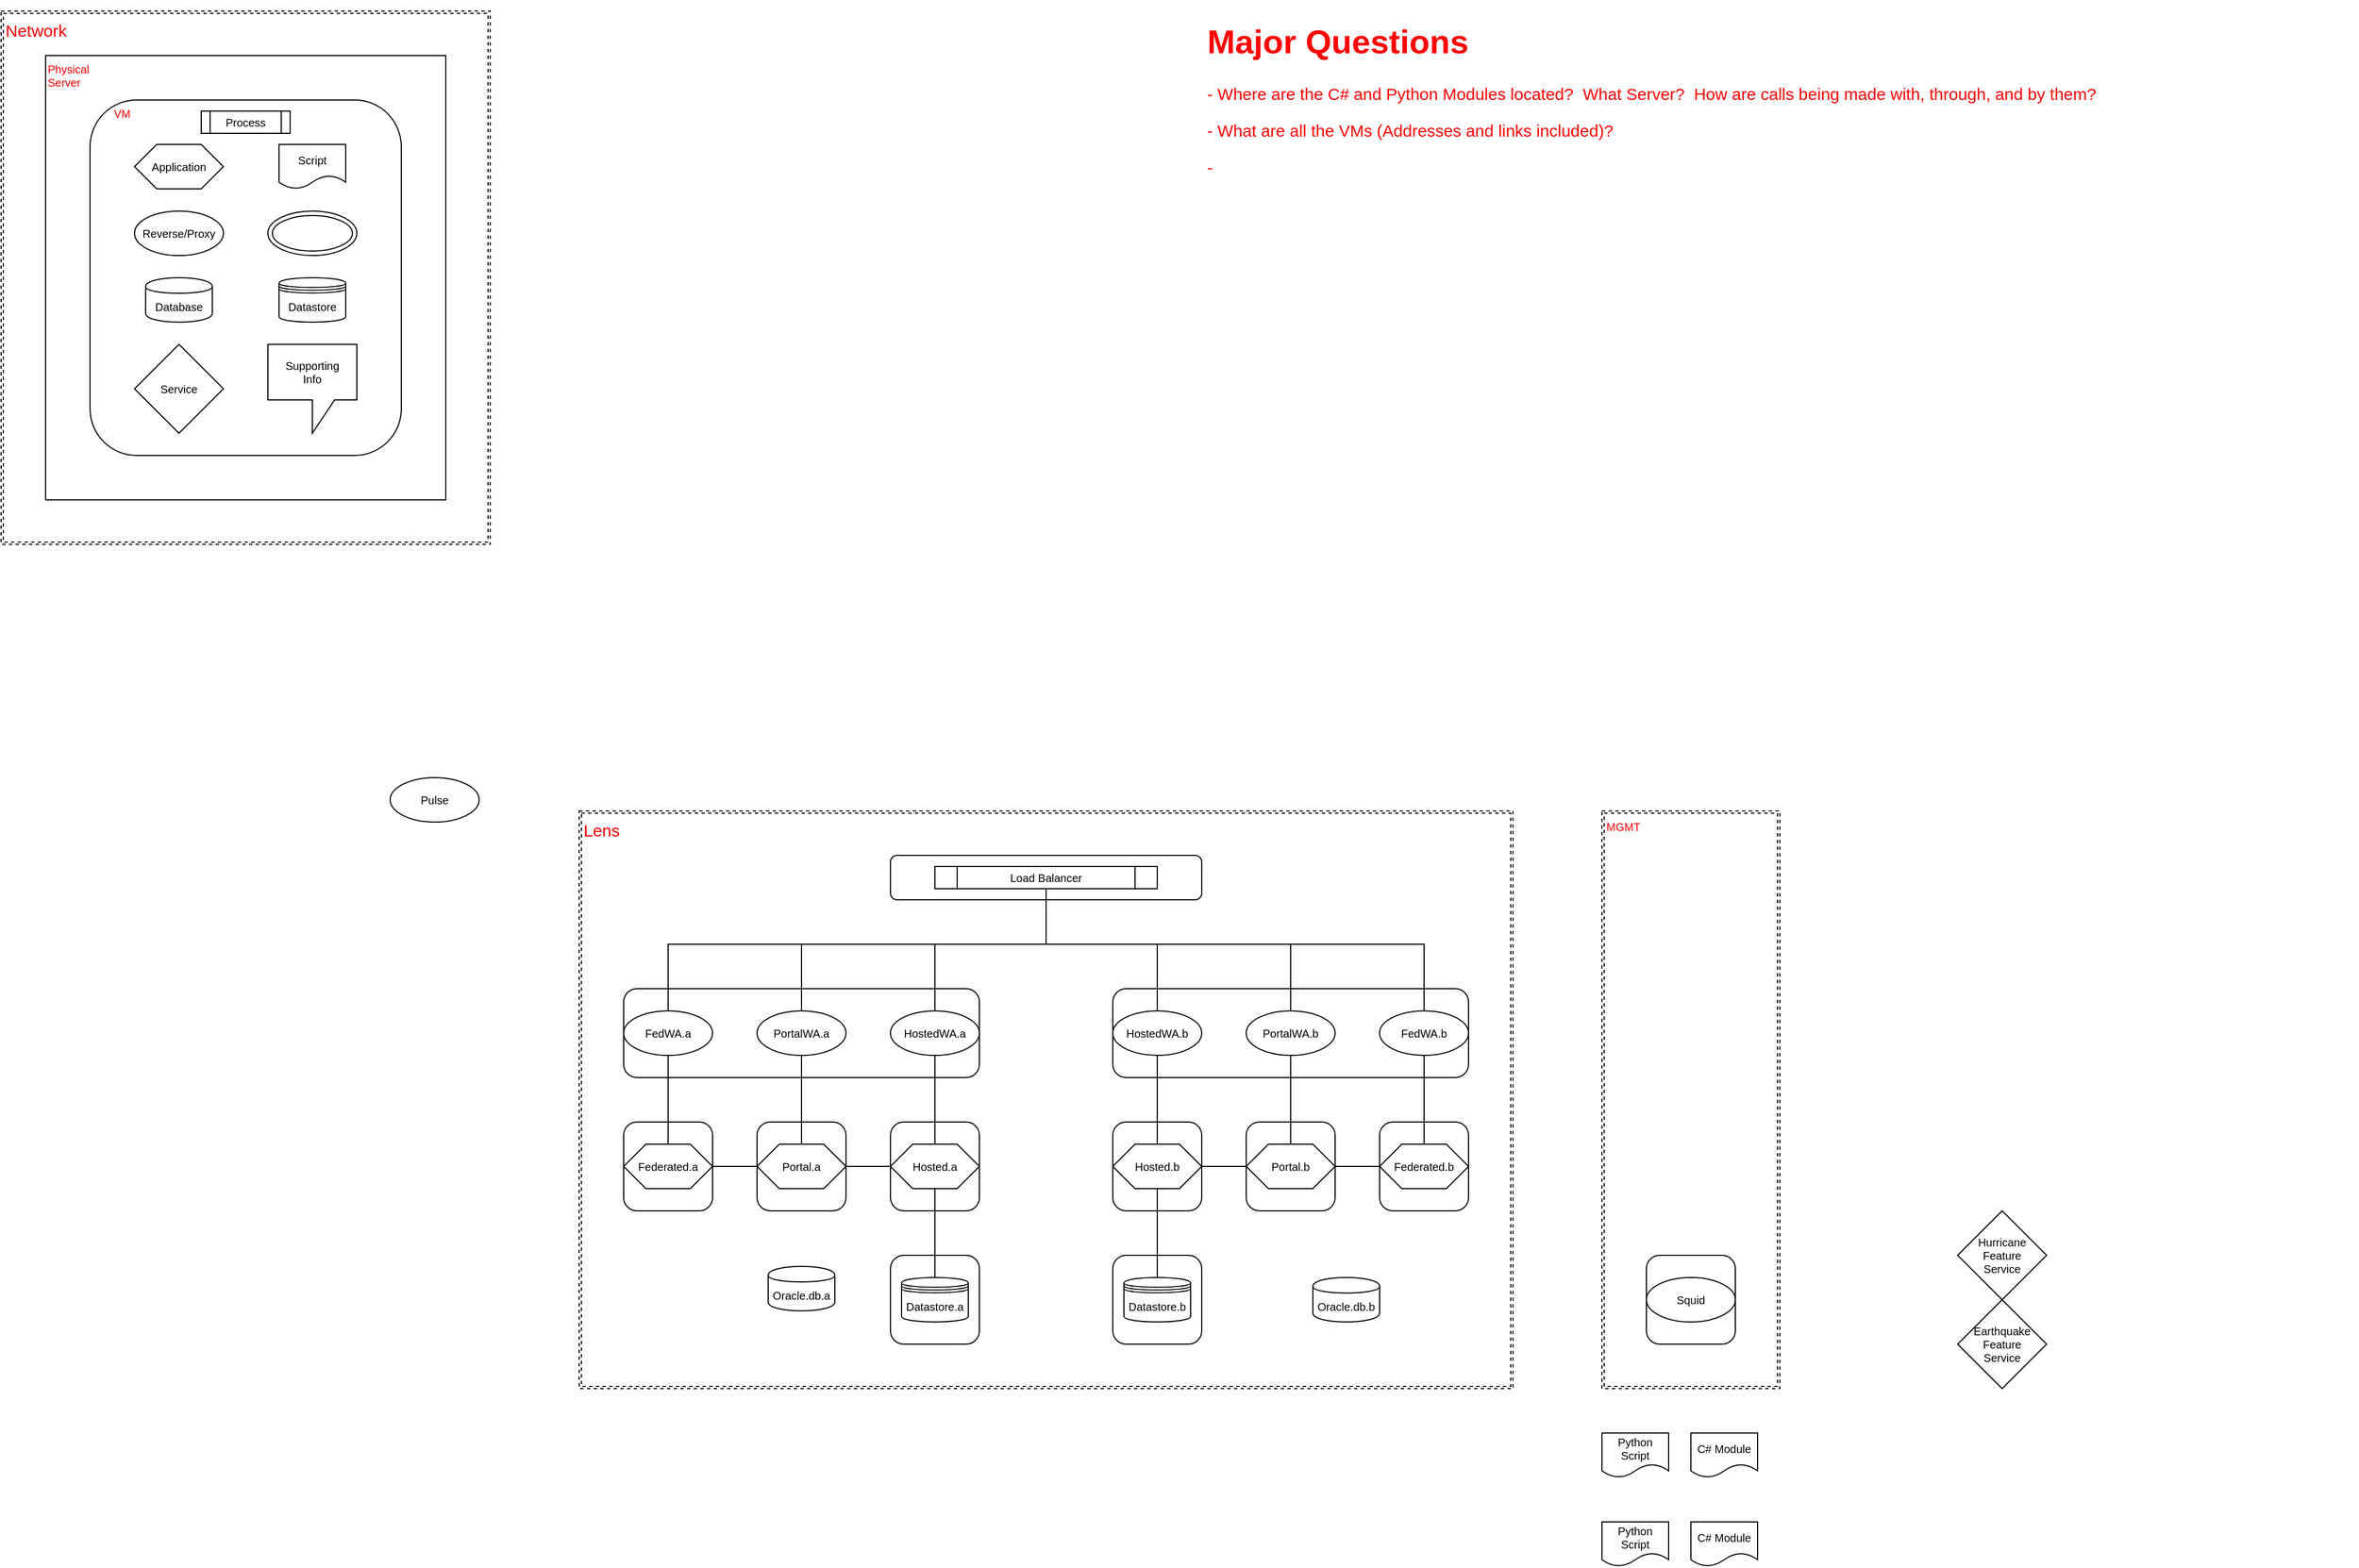 <mxfile version="12.5.1" type="github">
  <diagram id="RrptMt3UVPA0-fgu4y3d" name="Page-1">
    <mxGraphModel dx="2575" dy="1853" grid="1" gridSize="10" guides="1" tooltips="1" connect="1" arrows="1" fold="1" page="1" pageScale="1" pageWidth="2200" pageHeight="2200" math="0" shadow="0">
      <root>
        <mxCell id="0"/>
        <mxCell id="1" parent="0"/>
        <mxCell id="AnNf2u-RFWLlp_xf4QVU-145" value="&lt;font style=&quot;font-size: 15px&quot;&gt;Network&lt;/font&gt;" style="shape=ext;double=1;rounded=0;whiteSpace=wrap;html=1;fontSize=15;dashed=1;strokeColor=#000000;fillColor=none;align=left;verticalAlign=top;horizontal=1;fontColor=#FF0000;" vertex="1" parent="1">
          <mxGeometry x="40" y="40" width="440" height="480" as="geometry"/>
        </mxCell>
        <mxCell id="AnNf2u-RFWLlp_xf4QVU-51" value="Physical&lt;br&gt;Server" style="rounded=0;whiteSpace=wrap;html=1;strokeColor=#000000;fontSize=10;fillColor=none;align=left;verticalAlign=top;horizontal=1;fontColor=#FF0000;" vertex="1" parent="1">
          <mxGeometry x="80" y="80" width="360" height="400" as="geometry"/>
        </mxCell>
        <mxCell id="AnNf2u-RFWLlp_xf4QVU-57" value="&amp;nbsp; &amp;nbsp; &amp;nbsp; &amp;nbsp;VM" style="rounded=1;whiteSpace=wrap;html=1;strokeColor=#000000;fontSize=10;fillColor=none;align=left;verticalAlign=top;horizontal=1;fontColor=#FF0000;" vertex="1" parent="1">
          <mxGeometry x="120" y="120" width="280" height="320" as="geometry"/>
        </mxCell>
        <mxCell id="AnNf2u-RFWLlp_xf4QVU-124" value="VM" style="rounded=1;whiteSpace=wrap;html=1;strokeColor=#000000;fontSize=10;" vertex="1" parent="1">
          <mxGeometry x="1520" y="1160" width="80" height="80" as="geometry"/>
        </mxCell>
        <mxCell id="AnNf2u-RFWLlp_xf4QVU-115" value="&lt;font style=&quot;font-size: 15px&quot; color=&quot;#ff0000&quot;&gt;Lens&lt;/font&gt;" style="shape=ext;double=1;rounded=0;whiteSpace=wrap;html=1;fontSize=15;dashed=1;strokeColor=#000000;fillColor=none;align=left;verticalAlign=top;" vertex="1" parent="1">
          <mxGeometry x="560" y="760" width="840" height="520" as="geometry"/>
        </mxCell>
        <mxCell id="AnNf2u-RFWLlp_xf4QVU-114" value="VM" style="rounded=1;whiteSpace=wrap;html=1;strokeColor=#000000;fontSize=10;" vertex="1" parent="1">
          <mxGeometry x="840" y="800" width="280" height="40" as="geometry"/>
        </mxCell>
        <mxCell id="0sa8Q4lDrQcxCernjeHR-12" value="Load Balancer" style="shape=process;whiteSpace=wrap;html=1;backgroundOutline=1;verticalAlign=middle;fontSize=10;" parent="1" vertex="1">
          <mxGeometry x="880" y="810" width="200" height="20" as="geometry"/>
        </mxCell>
        <mxCell id="AnNf2u-RFWLlp_xf4QVU-35" value="Reverse/Proxy" style="ellipse;whiteSpace=wrap;html=1;fontSize=10;" vertex="1" parent="1">
          <mxGeometry x="160" y="220" width="80" height="40" as="geometry"/>
        </mxCell>
        <mxCell id="AnNf2u-RFWLlp_xf4QVU-45" value="Database" style="shape=cylinder;whiteSpace=wrap;html=1;boundedLbl=1;backgroundOutline=1;fontSize=10;" vertex="1" parent="1">
          <mxGeometry x="170" y="280" width="60" height="40" as="geometry"/>
        </mxCell>
        <mxCell id="AnNf2u-RFWLlp_xf4QVU-46" value="Datastore" style="shape=datastore;whiteSpace=wrap;html=1;fontSize=10;" vertex="1" parent="1">
          <mxGeometry x="290" y="280" width="60" height="40" as="geometry"/>
        </mxCell>
        <mxCell id="AnNf2u-RFWLlp_xf4QVU-47" value="MGMT" style="shape=ext;double=1;rounded=0;whiteSpace=wrap;html=1;fontSize=10;dashed=1;strokeColor=#000000;fillColor=none;align=left;verticalAlign=top;fontColor=#FF0000;" vertex="1" parent="1">
          <mxGeometry x="1480" y="760" width="160" height="520" as="geometry"/>
        </mxCell>
        <mxCell id="AnNf2u-RFWLlp_xf4QVU-48" value="Script" style="shape=document;whiteSpace=wrap;html=1;boundedLbl=1;fontSize=10;" vertex="1" parent="1">
          <mxGeometry x="290" y="160" width="60" height="40" as="geometry"/>
        </mxCell>
        <mxCell id="AnNf2u-RFWLlp_xf4QVU-49" value="Process" style="shape=process;whiteSpace=wrap;html=1;backgroundOutline=1;fontSize=10;" vertex="1" parent="1">
          <mxGeometry x="220" y="130" width="80" height="20" as="geometry"/>
        </mxCell>
        <mxCell id="AnNf2u-RFWLlp_xf4QVU-53" value="Application" style="shape=hexagon;perimeter=hexagonPerimeter2;whiteSpace=wrap;html=1;strokeColor=#000000;fontSize=10;" vertex="1" parent="1">
          <mxGeometry x="160" y="160" width="80" height="40" as="geometry"/>
        </mxCell>
        <mxCell id="AnNf2u-RFWLlp_xf4QVU-55" value="Service" style="rhombus;whiteSpace=wrap;html=1;strokeColor=#000000;fontSize=10;" vertex="1" parent="1">
          <mxGeometry x="160" y="340" width="80" height="80" as="geometry"/>
        </mxCell>
        <mxCell id="AnNf2u-RFWLlp_xf4QVU-76" style="edgeStyle=orthogonalEdgeStyle;rounded=0;orthogonalLoop=1;jettySize=auto;html=1;exitX=0;exitY=0.5;exitDx=0;exitDy=0;entryX=1;entryY=0.5;entryDx=0;entryDy=0;endArrow=none;endFill=0;fontSize=10;" edge="1" parent="1" source="AnNf2u-RFWLlp_xf4QVU-60" target="AnNf2u-RFWLlp_xf4QVU-59">
          <mxGeometry relative="1" as="geometry"/>
        </mxCell>
        <mxCell id="AnNf2u-RFWLlp_xf4QVU-68" value="VM" style="rounded=1;whiteSpace=wrap;html=1;strokeColor=#000000;fontSize=10;" vertex="1" parent="1">
          <mxGeometry x="600" y="920" width="320" height="80" as="geometry"/>
        </mxCell>
        <mxCell id="AnNf2u-RFWLlp_xf4QVU-77" value="" style="group" vertex="1" connectable="0" parent="1">
          <mxGeometry x="840" y="940" width="80" height="280" as="geometry"/>
        </mxCell>
        <mxCell id="AnNf2u-RFWLlp_xf4QVU-64" value="VM" style="rounded=1;whiteSpace=wrap;html=1;strokeColor=#000000;fontSize=10;" vertex="1" parent="AnNf2u-RFWLlp_xf4QVU-77">
          <mxGeometry y="100" width="80" height="80" as="geometry"/>
        </mxCell>
        <mxCell id="AnNf2u-RFWLlp_xf4QVU-60" value="Hosted.a" style="shape=hexagon;perimeter=hexagonPerimeter2;whiteSpace=wrap;html=1;strokeColor=#000000;fontSize=10;" vertex="1" parent="AnNf2u-RFWLlp_xf4QVU-77">
          <mxGeometry y="120" width="80" height="40" as="geometry"/>
        </mxCell>
        <mxCell id="AnNf2u-RFWLlp_xf4QVU-66" value="VM" style="rounded=1;whiteSpace=wrap;html=1;strokeColor=#000000;fontSize=10;" vertex="1" parent="AnNf2u-RFWLlp_xf4QVU-77">
          <mxGeometry y="220" width="80" height="80" as="geometry"/>
        </mxCell>
        <mxCell id="AnNf2u-RFWLlp_xf4QVU-67" value="Datastore.a" style="shape=datastore;whiteSpace=wrap;html=1;fontSize=10;" vertex="1" parent="AnNf2u-RFWLlp_xf4QVU-77">
          <mxGeometry x="10" y="240" width="60" height="40" as="geometry"/>
        </mxCell>
        <mxCell id="AnNf2u-RFWLlp_xf4QVU-73" style="edgeStyle=orthogonalEdgeStyle;rounded=0;orthogonalLoop=1;jettySize=auto;html=1;endArrow=none;endFill=0;fontSize=10;" edge="1" parent="AnNf2u-RFWLlp_xf4QVU-77" source="AnNf2u-RFWLlp_xf4QVU-69" target="AnNf2u-RFWLlp_xf4QVU-60">
          <mxGeometry relative="1" as="geometry"/>
        </mxCell>
        <mxCell id="AnNf2u-RFWLlp_xf4QVU-69" value="HostedWA.a" style="ellipse;whiteSpace=wrap;html=1;fontSize=10;" vertex="1" parent="AnNf2u-RFWLlp_xf4QVU-77">
          <mxGeometry width="80" height="40" as="geometry"/>
        </mxCell>
        <mxCell id="AnNf2u-RFWLlp_xf4QVU-75" style="edgeStyle=orthogonalEdgeStyle;rounded=0;orthogonalLoop=1;jettySize=auto;html=1;exitX=0.5;exitY=1;exitDx=0;exitDy=0;endArrow=none;endFill=0;fontSize=10;entryX=0.5;entryY=0;entryDx=0;entryDy=0;" edge="1" parent="AnNf2u-RFWLlp_xf4QVU-77" source="AnNf2u-RFWLlp_xf4QVU-60" target="AnNf2u-RFWLlp_xf4QVU-67">
          <mxGeometry relative="1" as="geometry"/>
        </mxCell>
        <mxCell id="AnNf2u-RFWLlp_xf4QVU-79" value="" style="group" vertex="1" connectable="0" parent="1">
          <mxGeometry x="720" y="940" width="80" height="170" as="geometry"/>
        </mxCell>
        <mxCell id="AnNf2u-RFWLlp_xf4QVU-63" value="VM" style="rounded=1;whiteSpace=wrap;html=1;strokeColor=#000000;fontSize=10;" vertex="1" parent="AnNf2u-RFWLlp_xf4QVU-79">
          <mxGeometry y="100" width="80" height="80" as="geometry"/>
        </mxCell>
        <mxCell id="AnNf2u-RFWLlp_xf4QVU-59" value="Portal.a" style="shape=hexagon;perimeter=hexagonPerimeter2;whiteSpace=wrap;html=1;strokeColor=#000000;fontSize=10;" vertex="1" parent="AnNf2u-RFWLlp_xf4QVU-79">
          <mxGeometry y="120" width="80" height="40" as="geometry"/>
        </mxCell>
        <mxCell id="AnNf2u-RFWLlp_xf4QVU-72" style="edgeStyle=orthogonalEdgeStyle;rounded=0;orthogonalLoop=1;jettySize=auto;html=1;endArrow=none;endFill=0;fontSize=10;" edge="1" parent="AnNf2u-RFWLlp_xf4QVU-79" source="AnNf2u-RFWLlp_xf4QVU-70" target="AnNf2u-RFWLlp_xf4QVU-59">
          <mxGeometry relative="1" as="geometry"/>
        </mxCell>
        <mxCell id="AnNf2u-RFWLlp_xf4QVU-70" value="PortalWA.a" style="ellipse;whiteSpace=wrap;html=1;fontSize=10;" vertex="1" parent="AnNf2u-RFWLlp_xf4QVU-79">
          <mxGeometry width="80" height="40" as="geometry"/>
        </mxCell>
        <mxCell id="AnNf2u-RFWLlp_xf4QVU-78" value="" style="group" vertex="1" connectable="0" parent="1">
          <mxGeometry x="600" y="940" width="80" height="170" as="geometry"/>
        </mxCell>
        <mxCell id="AnNf2u-RFWLlp_xf4QVU-65" value="VM" style="rounded=1;whiteSpace=wrap;html=1;strokeColor=#000000;fontSize=10;" vertex="1" parent="AnNf2u-RFWLlp_xf4QVU-78">
          <mxGeometry y="100" width="80" height="80" as="geometry"/>
        </mxCell>
        <mxCell id="AnNf2u-RFWLlp_xf4QVU-61" value="Federated.a" style="shape=hexagon;perimeter=hexagonPerimeter2;whiteSpace=wrap;html=1;strokeColor=#000000;fontSize=10;" vertex="1" parent="AnNf2u-RFWLlp_xf4QVU-78">
          <mxGeometry y="120" width="80" height="40" as="geometry"/>
        </mxCell>
        <mxCell id="AnNf2u-RFWLlp_xf4QVU-74" style="edgeStyle=orthogonalEdgeStyle;rounded=0;orthogonalLoop=1;jettySize=auto;html=1;endArrow=none;endFill=0;fontSize=10;" edge="1" parent="AnNf2u-RFWLlp_xf4QVU-78" source="AnNf2u-RFWLlp_xf4QVU-62" target="AnNf2u-RFWLlp_xf4QVU-61">
          <mxGeometry relative="1" as="geometry"/>
        </mxCell>
        <mxCell id="AnNf2u-RFWLlp_xf4QVU-62" value="FedWA.a" style="ellipse;whiteSpace=wrap;html=1;fontSize=10;" vertex="1" parent="AnNf2u-RFWLlp_xf4QVU-78">
          <mxGeometry width="80" height="40" as="geometry"/>
        </mxCell>
        <mxCell id="AnNf2u-RFWLlp_xf4QVU-80" value="" style="edgeStyle=orthogonalEdgeStyle;rounded=0;orthogonalLoop=1;jettySize=auto;html=1;endArrow=none;endFill=0;fontSize=10;" edge="1" parent="1" source="AnNf2u-RFWLlp_xf4QVU-59" target="AnNf2u-RFWLlp_xf4QVU-61">
          <mxGeometry relative="1" as="geometry"/>
        </mxCell>
        <mxCell id="AnNf2u-RFWLlp_xf4QVU-83" value="" style="edgeStyle=orthogonalEdgeStyle;rounded=0;orthogonalLoop=1;jettySize=auto;html=1;endArrow=none;endFill=0;fontSize=10;" edge="1" parent="1" source="AnNf2u-RFWLlp_xf4QVU-69" target="0sa8Q4lDrQcxCernjeHR-12">
          <mxGeometry relative="1" as="geometry">
            <Array as="points">
              <mxPoint x="880" y="880"/>
              <mxPoint x="980" y="880"/>
            </Array>
          </mxGeometry>
        </mxCell>
        <mxCell id="AnNf2u-RFWLlp_xf4QVU-87" style="edgeStyle=orthogonalEdgeStyle;rounded=0;orthogonalLoop=1;jettySize=auto;html=1;exitX=0.5;exitY=0;exitDx=0;exitDy=0;endArrow=none;endFill=0;fontSize=10;entryX=0.5;entryY=1;entryDx=0;entryDy=0;" edge="1" parent="1" source="AnNf2u-RFWLlp_xf4QVU-62" target="0sa8Q4lDrQcxCernjeHR-12">
          <mxGeometry relative="1" as="geometry">
            <mxPoint x="1000" y="870" as="targetPoint"/>
            <Array as="points">
              <mxPoint x="640" y="880"/>
              <mxPoint x="980" y="880"/>
            </Array>
          </mxGeometry>
        </mxCell>
        <mxCell id="AnNf2u-RFWLlp_xf4QVU-88" style="edgeStyle=orthogonalEdgeStyle;rounded=0;orthogonalLoop=1;jettySize=auto;html=1;exitX=0.5;exitY=0;exitDx=0;exitDy=0;endArrow=none;endFill=0;fontSize=10;entryX=0.5;entryY=1;entryDx=0;entryDy=0;" edge="1" parent="1" source="AnNf2u-RFWLlp_xf4QVU-70" target="0sa8Q4lDrQcxCernjeHR-12">
          <mxGeometry relative="1" as="geometry">
            <mxPoint x="1000" y="870" as="targetPoint"/>
            <Array as="points">
              <mxPoint x="760" y="880"/>
              <mxPoint x="980" y="880"/>
            </Array>
          </mxGeometry>
        </mxCell>
        <mxCell id="AnNf2u-RFWLlp_xf4QVU-90" style="edgeStyle=orthogonalEdgeStyle;rounded=0;orthogonalLoop=1;jettySize=auto;html=1;exitX=0;exitY=0.5;exitDx=0;exitDy=0;entryX=1;entryY=0.5;entryDx=0;entryDy=0;endArrow=none;endFill=0;fontSize=10;" edge="1" source="AnNf2u-RFWLlp_xf4QVU-94" target="AnNf2u-RFWLlp_xf4QVU-102" parent="1">
          <mxGeometry relative="1" as="geometry">
            <Array as="points">
              <mxPoint x="1140" y="1080"/>
              <mxPoint x="1140" y="1080"/>
            </Array>
          </mxGeometry>
        </mxCell>
        <mxCell id="AnNf2u-RFWLlp_xf4QVU-91" value="VM" style="rounded=1;whiteSpace=wrap;html=1;strokeColor=#000000;fontSize=10;" vertex="1" parent="1">
          <mxGeometry x="1040" y="920" width="320" height="80" as="geometry"/>
        </mxCell>
        <mxCell id="AnNf2u-RFWLlp_xf4QVU-92" value="" style="group" vertex="1" connectable="0" parent="1">
          <mxGeometry x="1040" y="940" width="80" height="280" as="geometry"/>
        </mxCell>
        <mxCell id="AnNf2u-RFWLlp_xf4QVU-93" value="VM" style="rounded=1;whiteSpace=wrap;html=1;strokeColor=#000000;fontSize=10;" vertex="1" parent="AnNf2u-RFWLlp_xf4QVU-92">
          <mxGeometry y="100" width="80" height="80" as="geometry"/>
        </mxCell>
        <mxCell id="AnNf2u-RFWLlp_xf4QVU-94" value="Hosted.b" style="shape=hexagon;perimeter=hexagonPerimeter2;whiteSpace=wrap;html=1;strokeColor=#000000;fontSize=10;" vertex="1" parent="AnNf2u-RFWLlp_xf4QVU-92">
          <mxGeometry y="120" width="80" height="40" as="geometry"/>
        </mxCell>
        <mxCell id="AnNf2u-RFWLlp_xf4QVU-95" value="VM" style="rounded=1;whiteSpace=wrap;html=1;strokeColor=#000000;fontSize=10;" vertex="1" parent="AnNf2u-RFWLlp_xf4QVU-92">
          <mxGeometry y="220" width="80" height="80" as="geometry"/>
        </mxCell>
        <mxCell id="AnNf2u-RFWLlp_xf4QVU-96" value="Datastore.b" style="shape=datastore;whiteSpace=wrap;html=1;fontSize=10;" vertex="1" parent="AnNf2u-RFWLlp_xf4QVU-92">
          <mxGeometry x="10" y="240" width="60" height="40" as="geometry"/>
        </mxCell>
        <mxCell id="AnNf2u-RFWLlp_xf4QVU-97" style="edgeStyle=orthogonalEdgeStyle;rounded=0;orthogonalLoop=1;jettySize=auto;html=1;endArrow=none;endFill=0;fontSize=10;" edge="1" parent="AnNf2u-RFWLlp_xf4QVU-92" source="AnNf2u-RFWLlp_xf4QVU-98" target="AnNf2u-RFWLlp_xf4QVU-94">
          <mxGeometry relative="1" as="geometry"/>
        </mxCell>
        <mxCell id="AnNf2u-RFWLlp_xf4QVU-98" value="HostedWA.b" style="ellipse;whiteSpace=wrap;html=1;fontSize=10;" vertex="1" parent="AnNf2u-RFWLlp_xf4QVU-92">
          <mxGeometry width="80" height="40" as="geometry"/>
        </mxCell>
        <mxCell id="AnNf2u-RFWLlp_xf4QVU-99" style="edgeStyle=orthogonalEdgeStyle;rounded=0;orthogonalLoop=1;jettySize=auto;html=1;exitX=0.5;exitY=1;exitDx=0;exitDy=0;endArrow=none;endFill=0;fontSize=10;entryX=0.5;entryY=0;entryDx=0;entryDy=0;" edge="1" parent="AnNf2u-RFWLlp_xf4QVU-92" source="AnNf2u-RFWLlp_xf4QVU-94" target="AnNf2u-RFWLlp_xf4QVU-96">
          <mxGeometry relative="1" as="geometry"/>
        </mxCell>
        <mxCell id="AnNf2u-RFWLlp_xf4QVU-100" value="" style="group" vertex="1" connectable="0" parent="1">
          <mxGeometry x="1160" y="940" width="80" height="170" as="geometry"/>
        </mxCell>
        <mxCell id="AnNf2u-RFWLlp_xf4QVU-101" value="VM" style="rounded=1;whiteSpace=wrap;html=1;strokeColor=#000000;fontSize=10;" vertex="1" parent="AnNf2u-RFWLlp_xf4QVU-100">
          <mxGeometry y="100" width="80" height="80" as="geometry"/>
        </mxCell>
        <mxCell id="AnNf2u-RFWLlp_xf4QVU-102" value="Portal.b" style="shape=hexagon;perimeter=hexagonPerimeter2;whiteSpace=wrap;html=1;strokeColor=#000000;fontSize=10;" vertex="1" parent="AnNf2u-RFWLlp_xf4QVU-100">
          <mxGeometry y="120" width="80" height="40" as="geometry"/>
        </mxCell>
        <mxCell id="AnNf2u-RFWLlp_xf4QVU-103" style="edgeStyle=orthogonalEdgeStyle;rounded=0;orthogonalLoop=1;jettySize=auto;html=1;endArrow=none;endFill=0;fontSize=10;" edge="1" parent="AnNf2u-RFWLlp_xf4QVU-100" source="AnNf2u-RFWLlp_xf4QVU-104" target="AnNf2u-RFWLlp_xf4QVU-102">
          <mxGeometry relative="1" as="geometry"/>
        </mxCell>
        <mxCell id="AnNf2u-RFWLlp_xf4QVU-104" value="PortalWA.b" style="ellipse;whiteSpace=wrap;html=1;fontSize=10;" vertex="1" parent="AnNf2u-RFWLlp_xf4QVU-100">
          <mxGeometry width="80" height="40" as="geometry"/>
        </mxCell>
        <mxCell id="AnNf2u-RFWLlp_xf4QVU-105" value="" style="group" vertex="1" connectable="0" parent="1">
          <mxGeometry x="1280" y="940" width="80" height="170" as="geometry"/>
        </mxCell>
        <mxCell id="AnNf2u-RFWLlp_xf4QVU-106" value="VM" style="rounded=1;whiteSpace=wrap;html=1;strokeColor=#000000;fontSize=10;" vertex="1" parent="AnNf2u-RFWLlp_xf4QVU-105">
          <mxGeometry y="100" width="80" height="80" as="geometry"/>
        </mxCell>
        <mxCell id="AnNf2u-RFWLlp_xf4QVU-107" value="Federated.b" style="shape=hexagon;perimeter=hexagonPerimeter2;whiteSpace=wrap;html=1;strokeColor=#000000;fontSize=10;" vertex="1" parent="AnNf2u-RFWLlp_xf4QVU-105">
          <mxGeometry y="120" width="80" height="40" as="geometry"/>
        </mxCell>
        <mxCell id="AnNf2u-RFWLlp_xf4QVU-108" style="edgeStyle=orthogonalEdgeStyle;rounded=0;orthogonalLoop=1;jettySize=auto;html=1;endArrow=none;endFill=0;fontSize=10;" edge="1" parent="AnNf2u-RFWLlp_xf4QVU-105" source="AnNf2u-RFWLlp_xf4QVU-109" target="AnNf2u-RFWLlp_xf4QVU-107">
          <mxGeometry relative="1" as="geometry"/>
        </mxCell>
        <mxCell id="AnNf2u-RFWLlp_xf4QVU-109" value="FedWA.b" style="ellipse;whiteSpace=wrap;html=1;fontSize=10;" vertex="1" parent="AnNf2u-RFWLlp_xf4QVU-105">
          <mxGeometry width="80" height="40" as="geometry"/>
        </mxCell>
        <mxCell id="AnNf2u-RFWLlp_xf4QVU-110" value="" style="edgeStyle=orthogonalEdgeStyle;rounded=0;orthogonalLoop=1;jettySize=auto;html=1;endArrow=none;endFill=0;fontSize=10;" edge="1" source="AnNf2u-RFWLlp_xf4QVU-102" target="AnNf2u-RFWLlp_xf4QVU-107" parent="1">
          <mxGeometry relative="1" as="geometry"/>
        </mxCell>
        <mxCell id="AnNf2u-RFWLlp_xf4QVU-111" value="" style="edgeStyle=orthogonalEdgeStyle;rounded=0;orthogonalLoop=1;jettySize=auto;html=1;endArrow=none;endFill=0;fontSize=10;entryX=0.5;entryY=1;entryDx=0;entryDy=0;" edge="1" source="AnNf2u-RFWLlp_xf4QVU-98" parent="1" target="0sa8Q4lDrQcxCernjeHR-12">
          <mxGeometry relative="1" as="geometry">
            <mxPoint x="1399.765" y="860" as="targetPoint"/>
            <Array as="points">
              <mxPoint x="1080" y="880"/>
              <mxPoint x="980" y="880"/>
            </Array>
          </mxGeometry>
        </mxCell>
        <mxCell id="AnNf2u-RFWLlp_xf4QVU-112" style="edgeStyle=orthogonalEdgeStyle;rounded=0;orthogonalLoop=1;jettySize=auto;html=1;exitX=0.5;exitY=0;exitDx=0;exitDy=0;endArrow=none;endFill=0;fontSize=10;entryX=0.5;entryY=1;entryDx=0;entryDy=0;" edge="1" source="AnNf2u-RFWLlp_xf4QVU-109" parent="1" target="0sa8Q4lDrQcxCernjeHR-12">
          <mxGeometry relative="1" as="geometry">
            <mxPoint x="1400" y="860" as="targetPoint"/>
            <Array as="points">
              <mxPoint x="1320" y="880"/>
              <mxPoint x="980" y="880"/>
            </Array>
          </mxGeometry>
        </mxCell>
        <mxCell id="AnNf2u-RFWLlp_xf4QVU-113" style="edgeStyle=orthogonalEdgeStyle;rounded=0;orthogonalLoop=1;jettySize=auto;html=1;exitX=0.5;exitY=0;exitDx=0;exitDy=0;endArrow=none;endFill=0;fontSize=10;" edge="1" source="AnNf2u-RFWLlp_xf4QVU-104" parent="1">
          <mxGeometry relative="1" as="geometry">
            <mxPoint x="980" y="860" as="targetPoint"/>
            <Array as="points">
              <mxPoint x="1200" y="880"/>
              <mxPoint x="980" y="880"/>
            </Array>
          </mxGeometry>
        </mxCell>
        <mxCell id="AnNf2u-RFWLlp_xf4QVU-116" value="Oracle.db.a" style="shape=cylinder;whiteSpace=wrap;html=1;boundedLbl=1;backgroundOutline=1;fontSize=10;" vertex="1" parent="1">
          <mxGeometry x="730" y="1170" width="60" height="40" as="geometry"/>
        </mxCell>
        <mxCell id="AnNf2u-RFWLlp_xf4QVU-117" value="Oracle.db.b" style="shape=cylinder;whiteSpace=wrap;html=1;boundedLbl=1;backgroundOutline=1;fontSize=10;" vertex="1" parent="1">
          <mxGeometry x="1220" y="1180" width="60" height="40" as="geometry"/>
        </mxCell>
        <mxCell id="AnNf2u-RFWLlp_xf4QVU-120" value="Pulse" style="ellipse;whiteSpace=wrap;html=1;fontSize=10;" vertex="1" parent="1">
          <mxGeometry x="390" y="730" width="80" height="40" as="geometry"/>
        </mxCell>
        <mxCell id="AnNf2u-RFWLlp_xf4QVU-122" value="Squid" style="ellipse;whiteSpace=wrap;html=1;fontSize=10;" vertex="1" parent="1">
          <mxGeometry x="1520" y="1180" width="80" height="40" as="geometry"/>
        </mxCell>
        <mxCell id="AnNf2u-RFWLlp_xf4QVU-125" value="Hurricane&lt;br&gt;Feature&lt;br&gt;Service" style="rhombus;whiteSpace=wrap;html=1;strokeColor=#000000;fontSize=10;" vertex="1" parent="1">
          <mxGeometry x="1800" y="1120" width="80" height="80" as="geometry"/>
        </mxCell>
        <mxCell id="AnNf2u-RFWLlp_xf4QVU-128" value="Supporting&lt;br&gt;&lt;div&gt;&lt;span&gt;Info&lt;/span&gt;&lt;/div&gt;" style="shape=callout;whiteSpace=wrap;html=1;perimeter=calloutPerimeter;strokeColor=#000000;fillColor=#ffffff;fontSize=10;align=center;" vertex="1" parent="1">
          <mxGeometry x="280" y="340" width="80" height="80" as="geometry"/>
        </mxCell>
        <mxCell id="AnNf2u-RFWLlp_xf4QVU-129" value="Earthquake&lt;br&gt;Feature&lt;br&gt;Service" style="rhombus;whiteSpace=wrap;html=1;strokeColor=#000000;fontSize=10;" vertex="1" parent="1">
          <mxGeometry x="1800" y="1200" width="80" height="80" as="geometry"/>
        </mxCell>
        <mxCell id="AnNf2u-RFWLlp_xf4QVU-130" value="" style="ellipse;shape=doubleEllipse;whiteSpace=wrap;html=1;strokeColor=#000000;fillColor=#ffffff;fontSize=10;align=left;" vertex="1" parent="1">
          <mxGeometry x="280" y="220" width="80" height="40" as="geometry"/>
        </mxCell>
        <mxCell id="AnNf2u-RFWLlp_xf4QVU-137" value="Python&lt;br&gt;Script" style="shape=document;whiteSpace=wrap;html=1;boundedLbl=1;fontSize=10;" vertex="1" parent="1">
          <mxGeometry x="1480" y="1400" width="60" height="40" as="geometry"/>
        </mxCell>
        <mxCell id="AnNf2u-RFWLlp_xf4QVU-138" value="Python&lt;br&gt;Script" style="shape=document;whiteSpace=wrap;html=1;boundedLbl=1;fontSize=10;" vertex="1" parent="1">
          <mxGeometry x="1480" y="1320" width="60" height="40" as="geometry"/>
        </mxCell>
        <mxCell id="AnNf2u-RFWLlp_xf4QVU-139" value="C# Module" style="shape=document;whiteSpace=wrap;html=1;boundedLbl=1;fontSize=10;" vertex="1" parent="1">
          <mxGeometry x="1560" y="1320" width="60" height="40" as="geometry"/>
        </mxCell>
        <mxCell id="AnNf2u-RFWLlp_xf4QVU-140" value="C# Module" style="shape=document;whiteSpace=wrap;html=1;boundedLbl=1;fontSize=10;" vertex="1" parent="1">
          <mxGeometry x="1560" y="1400" width="60" height="40" as="geometry"/>
        </mxCell>
        <mxCell id="AnNf2u-RFWLlp_xf4QVU-143" value="&lt;h1&gt;Major Questions&lt;/h1&gt;&lt;p&gt;- Where are the C# and Python Modules located?&amp;nbsp; What Server?&amp;nbsp; How are calls being made with, through, and by them?&lt;/p&gt;&lt;p&gt;- What are all the VMs (Addresses and links included)?&lt;/p&gt;&lt;p&gt;-&amp;nbsp;&lt;/p&gt;" style="text;html=1;strokeColor=none;fillColor=none;spacing=5;spacingTop=-20;whiteSpace=wrap;overflow=hidden;rounded=0;fontSize=15;fontColor=#FF0000;align=left;" vertex="1" parent="1">
          <mxGeometry x="1120" y="40" width="1040" height="400" as="geometry"/>
        </mxCell>
      </root>
    </mxGraphModel>
  </diagram>
</mxfile>
